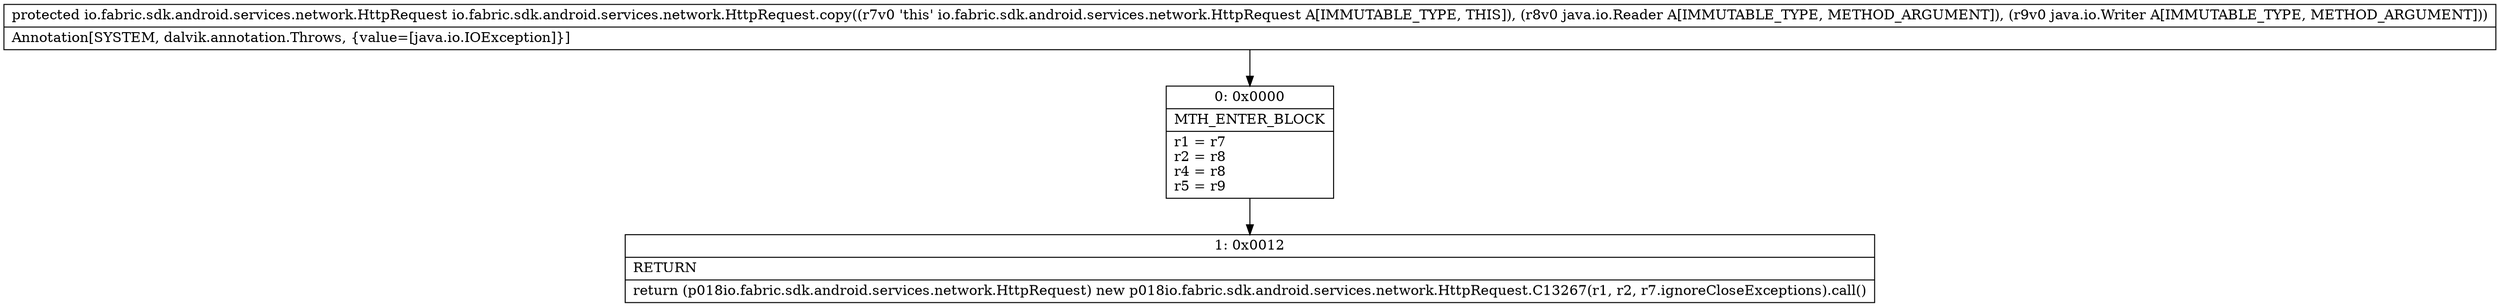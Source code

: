 digraph "CFG forio.fabric.sdk.android.services.network.HttpRequest.copy(Ljava\/io\/Reader;Ljava\/io\/Writer;)Lio\/fabric\/sdk\/android\/services\/network\/HttpRequest;" {
Node_0 [shape=record,label="{0\:\ 0x0000|MTH_ENTER_BLOCK\l|r1 = r7\lr2 = r8\lr4 = r8\lr5 = r9\l}"];
Node_1 [shape=record,label="{1\:\ 0x0012|RETURN\l|return (p018io.fabric.sdk.android.services.network.HttpRequest) new p018io.fabric.sdk.android.services.network.HttpRequest.C13267(r1, r2, r7.ignoreCloseExceptions).call()\l}"];
MethodNode[shape=record,label="{protected io.fabric.sdk.android.services.network.HttpRequest io.fabric.sdk.android.services.network.HttpRequest.copy((r7v0 'this' io.fabric.sdk.android.services.network.HttpRequest A[IMMUTABLE_TYPE, THIS]), (r8v0 java.io.Reader A[IMMUTABLE_TYPE, METHOD_ARGUMENT]), (r9v0 java.io.Writer A[IMMUTABLE_TYPE, METHOD_ARGUMENT]))  | Annotation[SYSTEM, dalvik.annotation.Throws, \{value=[java.io.IOException]\}]\l}"];
MethodNode -> Node_0;
Node_0 -> Node_1;
}

